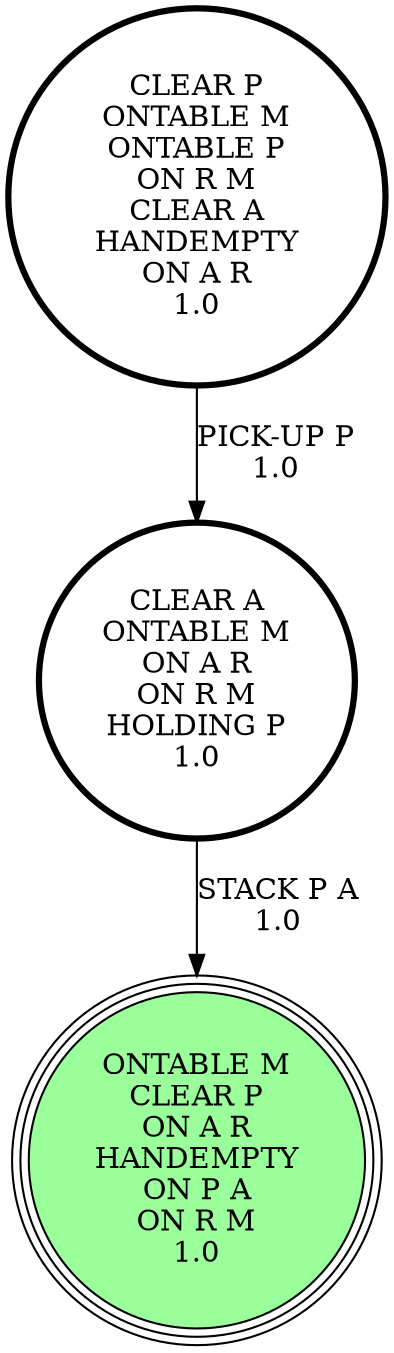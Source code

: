 digraph {
"CLEAR A\nONTABLE M\nON A R\nON R M\nHOLDING P\n1.0\n" -> "ONTABLE M\nCLEAR P\nON A R\nHANDEMPTY\nON P A\nON R M\n1.0\n"[label="STACK P A\n1.0\n"];
"CLEAR P\nONTABLE M\nONTABLE P\nON R M\nCLEAR A\nHANDEMPTY\nON A R\n1.0\n" -> "CLEAR A\nONTABLE M\nON A R\nON R M\nHOLDING P\n1.0\n"[label="PICK-UP P\n1.0\n"];
"ONTABLE M\nCLEAR P\nON A R\nHANDEMPTY\nON P A\nON R M\n1.0\n" [shape=circle, style=filled, fillcolor=palegreen1, peripheries=3];
"ONTABLE M\nCLEAR P\nON A R\nHANDEMPTY\nON P A\nON R M\n1.0\n" [shape=circle, style=filled, fillcolor=palegreen1, peripheries=3];
"CLEAR A\nONTABLE M\nON A R\nON R M\nHOLDING P\n1.0\n" [shape=circle, penwidth=3];
"CLEAR P\nONTABLE M\nONTABLE P\nON R M\nCLEAR A\nHANDEMPTY\nON A R\n1.0\n" [shape=circle, penwidth=3];
}
